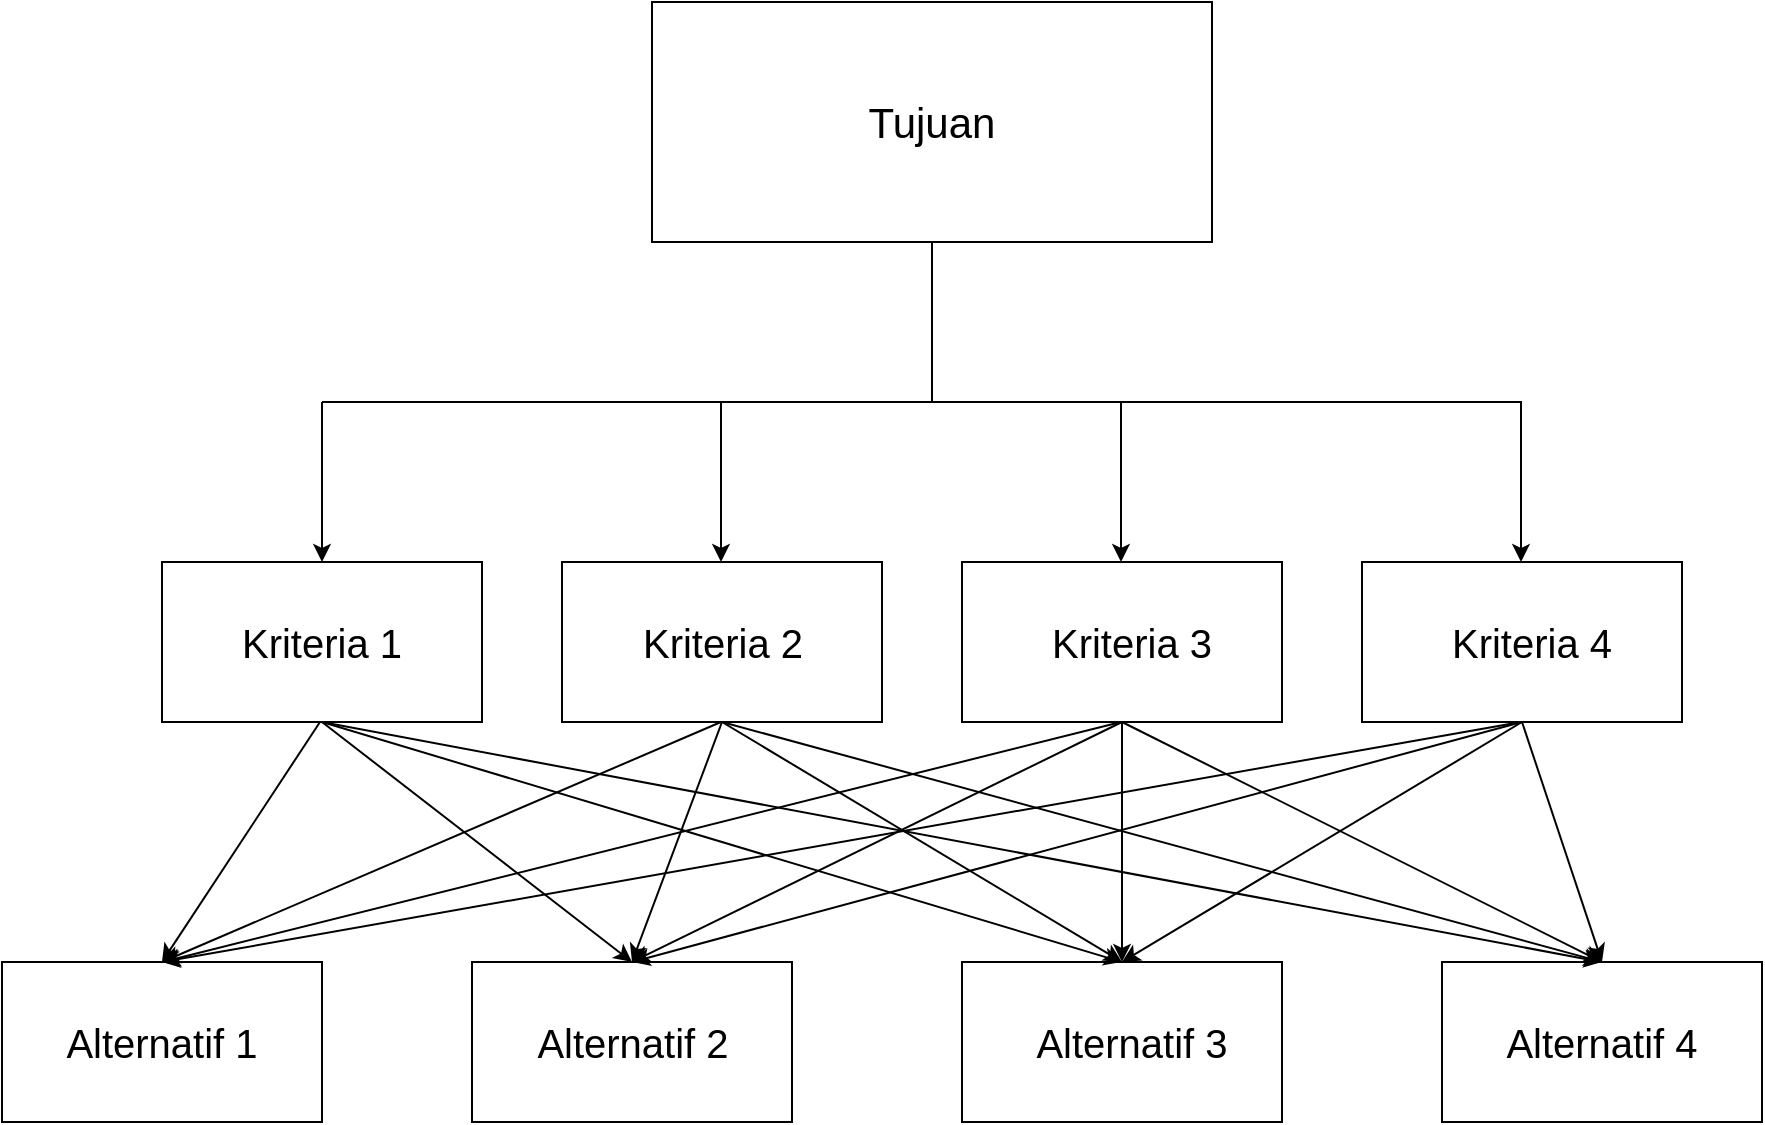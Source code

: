 <mxfile version="18.1.1" type="device"><diagram id="wRhD3jhWb8Q5L-Wwh5cO" name="Page-1"><mxGraphModel dx="924" dy="579" grid="1" gridSize="10" guides="1" tooltips="1" connect="1" arrows="1" fold="1" page="1" pageScale="1" pageWidth="850" pageHeight="1100" math="0" shadow="0"><root><mxCell id="0"/><mxCell id="1" parent="0"/><mxCell id="zm6T2RkYOQ5q8fYHEhtI-1" value="" style="rounded=0;whiteSpace=wrap;html=1;" parent="1" vertex="1"><mxGeometry x="365" y="40" width="280" height="120" as="geometry"/></mxCell><mxCell id="zm6T2RkYOQ5q8fYHEhtI-2" value="&lt;font style=&quot;font-size: 21px;&quot;&gt;Tujuan&lt;/font&gt;" style="text;html=1;strokeColor=none;fillColor=none;align=center;verticalAlign=middle;whiteSpace=wrap;rounded=0;" parent="1" vertex="1"><mxGeometry x="375" y="82.5" width="260" height="35" as="geometry"/></mxCell><mxCell id="zm6T2RkYOQ5q8fYHEhtI-3" value="" style="rounded=0;whiteSpace=wrap;html=1;" parent="1" vertex="1"><mxGeometry x="120" y="320" width="160" height="80" as="geometry"/></mxCell><mxCell id="zm6T2RkYOQ5q8fYHEhtI-5" value="" style="rounded=0;whiteSpace=wrap;html=1;" parent="1" vertex="1"><mxGeometry x="320" y="320" width="160" height="80" as="geometry"/></mxCell><mxCell id="zm6T2RkYOQ5q8fYHEhtI-6" value="" style="rounded=0;whiteSpace=wrap;html=1;" parent="1" vertex="1"><mxGeometry x="520" y="320" width="160" height="80" as="geometry"/></mxCell><mxCell id="zm6T2RkYOQ5q8fYHEhtI-7" value="" style="rounded=0;whiteSpace=wrap;html=1;" parent="1" vertex="1"><mxGeometry x="720" y="320" width="160" height="80" as="geometry"/></mxCell><mxCell id="zm6T2RkYOQ5q8fYHEhtI-9" value="&lt;font style=&quot;font-size: 20px;&quot;&gt;Kriteria 1&lt;/font&gt;" style="text;html=1;strokeColor=none;fillColor=none;align=center;verticalAlign=middle;whiteSpace=wrap;rounded=0;" parent="1" vertex="1"><mxGeometry x="155" y="340" width="90" height="40" as="geometry"/></mxCell><mxCell id="zm6T2RkYOQ5q8fYHEhtI-10" value="&lt;font style=&quot;font-size: 20px;&quot;&gt;Kriteria 2&lt;/font&gt;" style="text;html=1;strokeColor=none;fillColor=none;align=center;verticalAlign=middle;whiteSpace=wrap;rounded=0;" parent="1" vertex="1"><mxGeometry x="357.5" y="340" width="85" height="40" as="geometry"/></mxCell><mxCell id="zm6T2RkYOQ5q8fYHEhtI-11" value="&lt;font style=&quot;font-size: 20px;&quot;&gt;Kriteria 3&lt;/font&gt;" style="text;html=1;strokeColor=none;fillColor=none;align=center;verticalAlign=middle;whiteSpace=wrap;rounded=0;" parent="1" vertex="1"><mxGeometry x="560" y="340" width="90" height="40" as="geometry"/></mxCell><mxCell id="zm6T2RkYOQ5q8fYHEhtI-12" value="&lt;font style=&quot;font-size: 20px;&quot;&gt;Kriteria 4&lt;/font&gt;" style="text;html=1;strokeColor=none;fillColor=none;align=center;verticalAlign=middle;whiteSpace=wrap;rounded=0;" parent="1" vertex="1"><mxGeometry x="760" y="340" width="90" height="40" as="geometry"/></mxCell><mxCell id="zm6T2RkYOQ5q8fYHEhtI-16" value="" style="rounded=0;whiteSpace=wrap;html=1;" parent="1" vertex="1"><mxGeometry x="40" y="520" width="160" height="80" as="geometry"/></mxCell><mxCell id="zm6T2RkYOQ5q8fYHEhtI-17" value="" style="rounded=0;whiteSpace=wrap;html=1;" parent="1" vertex="1"><mxGeometry x="275" y="520" width="160" height="80" as="geometry"/></mxCell><mxCell id="zm6T2RkYOQ5q8fYHEhtI-18" value="" style="rounded=0;whiteSpace=wrap;html=1;" parent="1" vertex="1"><mxGeometry x="520" y="520" width="160" height="80" as="geometry"/></mxCell><mxCell id="zm6T2RkYOQ5q8fYHEhtI-19" value="" style="rounded=0;whiteSpace=wrap;html=1;" parent="1" vertex="1"><mxGeometry x="760" y="520" width="160" height="80" as="geometry"/></mxCell><mxCell id="zm6T2RkYOQ5q8fYHEhtI-20" value="&lt;font style=&quot;font-size: 20px;&quot;&gt;Alternatif 1&lt;/font&gt;" style="text;html=1;strokeColor=none;fillColor=none;align=center;verticalAlign=middle;whiteSpace=wrap;rounded=0;" parent="1" vertex="1"><mxGeometry x="70" y="540" width="100" height="40" as="geometry"/></mxCell><mxCell id="zm6T2RkYOQ5q8fYHEhtI-21" value="&lt;font style=&quot;font-size: 20px;&quot;&gt;Alternatif 2&lt;/font&gt;" style="text;html=1;strokeColor=none;fillColor=none;align=center;verticalAlign=middle;whiteSpace=wrap;rounded=0;" parent="1" vertex="1"><mxGeometry x="297.5" y="537.5" width="115" height="45" as="geometry"/></mxCell><mxCell id="zm6T2RkYOQ5q8fYHEhtI-22" value="&lt;span style=&quot;font-size: 20px;&quot;&gt;Alternatif 3&lt;/span&gt;" style="text;html=1;strokeColor=none;fillColor=none;align=center;verticalAlign=middle;whiteSpace=wrap;rounded=0;" parent="1" vertex="1"><mxGeometry x="545" y="545" width="120" height="30" as="geometry"/></mxCell><mxCell id="zm6T2RkYOQ5q8fYHEhtI-23" value="&lt;span style=&quot;font-size: 20px;&quot;&gt;Alternatif 4&lt;/span&gt;" style="text;html=1;strokeColor=none;fillColor=none;align=center;verticalAlign=middle;whiteSpace=wrap;rounded=0;" parent="1" vertex="1"><mxGeometry x="775" y="545" width="130" height="30" as="geometry"/></mxCell><mxCell id="zm6T2RkYOQ5q8fYHEhtI-24" value="" style="endArrow=none;html=1;rounded=0;fontSize=15;" parent="1" edge="1"><mxGeometry width="50" height="50" relative="1" as="geometry"><mxPoint x="200" y="240" as="sourcePoint"/><mxPoint x="800" y="240" as="targetPoint"/></mxGeometry></mxCell><mxCell id="zm6T2RkYOQ5q8fYHEhtI-25" value="" style="endArrow=none;html=1;rounded=0;fontSize=15;exitX=0.5;exitY=1;exitDx=0;exitDy=0;" parent="1" source="zm6T2RkYOQ5q8fYHEhtI-1" edge="1"><mxGeometry width="50" height="50" relative="1" as="geometry"><mxPoint x="440" y="430" as="sourcePoint"/><mxPoint x="505" y="240" as="targetPoint"/></mxGeometry></mxCell><mxCell id="nncWRI79ibo4bIBj46Bh-1" value="" style="endArrow=classic;html=1;rounded=0;fontSize=20;entryX=0.5;entryY=0;entryDx=0;entryDy=0;" edge="1" parent="1" target="zm6T2RkYOQ5q8fYHEhtI-3"><mxGeometry width="50" height="50" relative="1" as="geometry"><mxPoint x="200" y="240" as="sourcePoint"/><mxPoint x="400" y="280" as="targetPoint"/></mxGeometry></mxCell><mxCell id="nncWRI79ibo4bIBj46Bh-2" value="" style="endArrow=classic;html=1;rounded=0;fontSize=20;entryX=0.5;entryY=0;entryDx=0;entryDy=0;" edge="1" parent="1"><mxGeometry width="50" height="50" relative="1" as="geometry"><mxPoint x="399.5" y="240" as="sourcePoint"/><mxPoint x="399.5" y="320" as="targetPoint"/></mxGeometry></mxCell><mxCell id="nncWRI79ibo4bIBj46Bh-3" value="" style="endArrow=classic;html=1;rounded=0;fontSize=20;entryX=0.5;entryY=0;entryDx=0;entryDy=0;" edge="1" parent="1"><mxGeometry width="50" height="50" relative="1" as="geometry"><mxPoint x="599.5" y="240" as="sourcePoint"/><mxPoint x="599.5" y="320" as="targetPoint"/></mxGeometry></mxCell><mxCell id="nncWRI79ibo4bIBj46Bh-4" value="" style="endArrow=classic;html=1;rounded=0;fontSize=20;entryX=0.5;entryY=0;entryDx=0;entryDy=0;" edge="1" parent="1"><mxGeometry width="50" height="50" relative="1" as="geometry"><mxPoint x="799.5" y="240" as="sourcePoint"/><mxPoint x="799.5" y="320" as="targetPoint"/></mxGeometry></mxCell><mxCell id="nncWRI79ibo4bIBj46Bh-5" value="" style="endArrow=classic;html=1;rounded=0;fontSize=20;entryX=0.5;entryY=0;entryDx=0;entryDy=0;" edge="1" parent="1" target="zm6T2RkYOQ5q8fYHEhtI-16"><mxGeometry width="50" height="50" relative="1" as="geometry"><mxPoint x="199" y="400" as="sourcePoint"/><mxPoint x="199" y="480" as="targetPoint"/></mxGeometry></mxCell><mxCell id="nncWRI79ibo4bIBj46Bh-6" value="" style="endArrow=classic;html=1;rounded=0;fontSize=20;entryX=0.5;entryY=0;entryDx=0;entryDy=0;" edge="1" parent="1" target="zm6T2RkYOQ5q8fYHEhtI-16"><mxGeometry width="50" height="50" relative="1" as="geometry"><mxPoint x="399.5" y="400" as="sourcePoint"/><mxPoint x="399.5" y="480" as="targetPoint"/></mxGeometry></mxCell><mxCell id="nncWRI79ibo4bIBj46Bh-7" value="" style="endArrow=classic;html=1;rounded=0;fontSize=20;entryX=0.5;entryY=0;entryDx=0;entryDy=0;" edge="1" parent="1" target="zm6T2RkYOQ5q8fYHEhtI-16"><mxGeometry width="50" height="50" relative="1" as="geometry"><mxPoint x="599.5" y="400" as="sourcePoint"/><mxPoint x="599.5" y="480" as="targetPoint"/></mxGeometry></mxCell><mxCell id="nncWRI79ibo4bIBj46Bh-8" value="" style="endArrow=classic;html=1;rounded=0;fontSize=20;entryX=0.5;entryY=0;entryDx=0;entryDy=0;" edge="1" parent="1" target="zm6T2RkYOQ5q8fYHEhtI-16"><mxGeometry width="50" height="50" relative="1" as="geometry"><mxPoint x="799.5" y="400" as="sourcePoint"/><mxPoint x="320" y="520" as="targetPoint"/></mxGeometry></mxCell><mxCell id="nncWRI79ibo4bIBj46Bh-9" value="" style="endArrow=classic;html=1;rounded=0;fontSize=20;entryX=0.5;entryY=0;entryDx=0;entryDy=0;exitX=0.5;exitY=1;exitDx=0;exitDy=0;" edge="1" parent="1" source="zm6T2RkYOQ5q8fYHEhtI-3" target="zm6T2RkYOQ5q8fYHEhtI-17"><mxGeometry width="50" height="50" relative="1" as="geometry"><mxPoint x="409.5" y="410" as="sourcePoint"/><mxPoint x="130" y="530" as="targetPoint"/></mxGeometry></mxCell><mxCell id="nncWRI79ibo4bIBj46Bh-10" value="" style="endArrow=classic;html=1;rounded=0;fontSize=20;entryX=0.5;entryY=0;entryDx=0;entryDy=0;exitX=0.5;exitY=1;exitDx=0;exitDy=0;" edge="1" parent="1" source="zm6T2RkYOQ5q8fYHEhtI-5" target="zm6T2RkYOQ5q8fYHEhtI-17"><mxGeometry width="50" height="50" relative="1" as="geometry"><mxPoint x="409.5" y="410" as="sourcePoint"/><mxPoint x="130" y="530" as="targetPoint"/></mxGeometry></mxCell><mxCell id="nncWRI79ibo4bIBj46Bh-11" value="" style="endArrow=classic;html=1;rounded=0;fontSize=20;entryX=0.5;entryY=0;entryDx=0;entryDy=0;" edge="1" parent="1" target="zm6T2RkYOQ5q8fYHEhtI-17"><mxGeometry width="50" height="50" relative="1" as="geometry"><mxPoint x="600" y="400" as="sourcePoint"/><mxPoint x="130" y="530" as="targetPoint"/></mxGeometry></mxCell><mxCell id="nncWRI79ibo4bIBj46Bh-12" value="" style="endArrow=classic;html=1;rounded=0;fontSize=20;entryX=0.5;entryY=0;entryDx=0;entryDy=0;exitX=0.5;exitY=1;exitDx=0;exitDy=0;" edge="1" parent="1" source="zm6T2RkYOQ5q8fYHEhtI-7" target="zm6T2RkYOQ5q8fYHEhtI-17"><mxGeometry width="50" height="50" relative="1" as="geometry"><mxPoint x="809.5" y="410" as="sourcePoint"/><mxPoint x="130" y="530" as="targetPoint"/></mxGeometry></mxCell><mxCell id="nncWRI79ibo4bIBj46Bh-13" value="" style="endArrow=classic;html=1;rounded=0;fontSize=20;entryX=0.5;entryY=0;entryDx=0;entryDy=0;exitX=0.5;exitY=1;exitDx=0;exitDy=0;" edge="1" parent="1" source="zm6T2RkYOQ5q8fYHEhtI-3" target="zm6T2RkYOQ5q8fYHEhtI-18"><mxGeometry width="50" height="50" relative="1" as="geometry"><mxPoint x="210" y="410" as="sourcePoint"/><mxPoint x="365" y="530" as="targetPoint"/></mxGeometry></mxCell><mxCell id="nncWRI79ibo4bIBj46Bh-14" value="" style="endArrow=classic;html=1;rounded=0;fontSize=20;entryX=0.5;entryY=0;entryDx=0;entryDy=0;exitX=0.5;exitY=1;exitDx=0;exitDy=0;" edge="1" parent="1" source="zm6T2RkYOQ5q8fYHEhtI-5" target="zm6T2RkYOQ5q8fYHEhtI-18"><mxGeometry width="50" height="50" relative="1" as="geometry"><mxPoint x="410" y="410" as="sourcePoint"/><mxPoint x="365" y="530" as="targetPoint"/></mxGeometry></mxCell><mxCell id="nncWRI79ibo4bIBj46Bh-15" value="" style="endArrow=classic;html=1;rounded=0;fontSize=20;exitX=0.5;exitY=1;exitDx=0;exitDy=0;" edge="1" parent="1" source="zm6T2RkYOQ5q8fYHEhtI-6" target="zm6T2RkYOQ5q8fYHEhtI-18"><mxGeometry width="50" height="50" relative="1" as="geometry"><mxPoint x="610" y="410" as="sourcePoint"/><mxPoint x="365" y="530" as="targetPoint"/></mxGeometry></mxCell><mxCell id="nncWRI79ibo4bIBj46Bh-16" value="" style="endArrow=classic;html=1;rounded=0;fontSize=20;entryX=0.5;entryY=0;entryDx=0;entryDy=0;exitX=0.5;exitY=1;exitDx=0;exitDy=0;" edge="1" parent="1" source="zm6T2RkYOQ5q8fYHEhtI-7" target="zm6T2RkYOQ5q8fYHEhtI-18"><mxGeometry width="50" height="50" relative="1" as="geometry"><mxPoint x="810" y="410" as="sourcePoint"/><mxPoint x="365" y="530" as="targetPoint"/></mxGeometry></mxCell><mxCell id="nncWRI79ibo4bIBj46Bh-17" value="" style="endArrow=classic;html=1;rounded=0;fontSize=20;entryX=0.5;entryY=0;entryDx=0;entryDy=0;exitX=0.5;exitY=1;exitDx=0;exitDy=0;" edge="1" parent="1" source="zm6T2RkYOQ5q8fYHEhtI-3" target="zm6T2RkYOQ5q8fYHEhtI-19"><mxGeometry width="50" height="50" relative="1" as="geometry"><mxPoint x="210" y="410" as="sourcePoint"/><mxPoint x="365" y="530" as="targetPoint"/></mxGeometry></mxCell><mxCell id="nncWRI79ibo4bIBj46Bh-18" value="" style="endArrow=classic;html=1;rounded=0;fontSize=20;entryX=0.5;entryY=0;entryDx=0;entryDy=0;exitX=0.5;exitY=1;exitDx=0;exitDy=0;" edge="1" parent="1" source="zm6T2RkYOQ5q8fYHEhtI-5" target="zm6T2RkYOQ5q8fYHEhtI-19"><mxGeometry width="50" height="50" relative="1" as="geometry"><mxPoint x="410" y="410" as="sourcePoint"/><mxPoint x="610" y="530" as="targetPoint"/></mxGeometry></mxCell><mxCell id="nncWRI79ibo4bIBj46Bh-19" value="" style="endArrow=classic;html=1;rounded=0;fontSize=20;exitX=0.5;exitY=1;exitDx=0;exitDy=0;entryX=0.5;entryY=0;entryDx=0;entryDy=0;" edge="1" parent="1" source="zm6T2RkYOQ5q8fYHEhtI-6" target="zm6T2RkYOQ5q8fYHEhtI-19"><mxGeometry width="50" height="50" relative="1" as="geometry"><mxPoint x="610" y="410" as="sourcePoint"/><mxPoint x="610" y="530" as="targetPoint"/></mxGeometry></mxCell><mxCell id="nncWRI79ibo4bIBj46Bh-20" value="" style="endArrow=classic;html=1;rounded=0;fontSize=20;entryX=0.5;entryY=0;entryDx=0;entryDy=0;exitX=0.5;exitY=1;exitDx=0;exitDy=0;" edge="1" parent="1" source="zm6T2RkYOQ5q8fYHEhtI-7" target="zm6T2RkYOQ5q8fYHEhtI-19"><mxGeometry width="50" height="50" relative="1" as="geometry"><mxPoint x="800" y="440" as="sourcePoint"/><mxPoint x="610" y="530" as="targetPoint"/></mxGeometry></mxCell></root></mxGraphModel></diagram></mxfile>